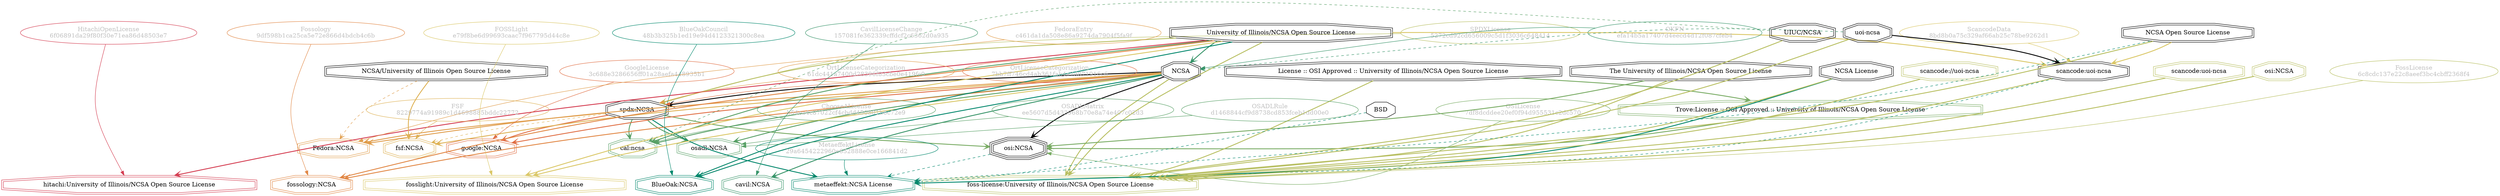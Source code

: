 strict digraph {
    node [shape=box];
    graph [splines=curved];
    3032 [label="SPDXLicense\n5272cd92cd656009c5d1f3036c648414"
         ,fontcolor=gray
         ,color="#b8bf62"
         ,fillcolor="beige;1"
         ,shape=ellipse];
    3033 [label="spdx:NCSA"
         ,shape=doubleoctagon];
    3034 [label=NCSA
         ,shape=doubleoctagon];
    3035 [label="University of Illinois/NCSA Open Source License"
         ,shape=doubleoctagon];
    5184 [label="OSILicense\n7df8dcddee20ef0f94d955531c2dc570"
         ,fontcolor=gray
         ,color="#78ab63"
         ,fillcolor="beige;1"
         ,shape=ellipse];
    5185 [label="osi:NCSA"
         ,shape=tripleoctagon];
    5186 [label="The University of Illinois/NCSA Open Source License"
         ,shape=doubleoctagon];
    5187 [label="Trove:License :: OSI Approved :: University of Illinois/NCSA Open Source License"
         ,color="#78ab63"
         ,shape=doubleoctagon];
    5188 [label="License :: OSI Approved :: University of Illinois/NCSA Open Source License"
         ,shape=doubleoctagon];
    5554 [label="GoogleLicense\n3c688e3286656ff01a28aefa448935b1"
         ,fontcolor=gray
         ,color="#e06f45"
         ,fillcolor="beige;1"
         ,shape=ellipse];
    5555 [label="google:NCSA"
         ,color="#e06f45"
         ,shape=doubleoctagon];
    5935 [label=BSD,shape=octagon];
    8178 [label="FedoraEntry\nc461da1da508e86a9274da7904f5fa9f"
         ,fontcolor=gray
         ,color="#e09d4b"
         ,fillcolor="beige;1"
         ,shape=ellipse];
    8179 [label="Fedora:NCSA"
         ,color="#e09d4b"
         ,shape=doubleoctagon];
    8180 [label="NCSA/University of Illinois Open Source License"
         ,shape=doubleoctagon];
    8905 [label="BlueOakCouncil\n48b3b325b1ed19e94d4123321300c8ea"
         ,fontcolor=gray
         ,color="#00876c"
         ,fillcolor="beige;1"
         ,shape=ellipse];
    8906 [label="BlueOak:NCSA"
         ,color="#00876c"
         ,shape=doubleoctagon];
    9677 [label="OSADLRule\nd1468844cf9d8738cd853fceb1dd00e0"
         ,fontcolor=gray
         ,color="#58a066"
         ,fillcolor="beige;1"
         ,shape=ellipse];
    9678 [label="osadl:NCSA"
         ,color="#58a066"
         ,shape=doubleoctagon];
    9940 [label="OSADLMatrix\nee5607d5d433968b70e8a74e407c02d3"
         ,fontcolor=gray
         ,color="#58a066"
         ,fillcolor="beige;1"
         ,shape=ellipse];
    10337 [label="FSF\n8229774a91989c1d4698885bddc22772"
          ,fontcolor=gray
          ,color="#deb256"
          ,fillcolor="beige;1"
          ,shape=ellipse];
    10338 [label="fsf:NCSA"
          ,color="#deb256"
          ,shape=doubleoctagon];
    10992 [label="ChooseALicense\nb54ea4c87022cf4cbdd450881b6c72e9"
          ,fontcolor=gray
          ,color="#58a066"
          ,fillcolor="beige;1"
          ,shape=ellipse];
    10993 [label="cal:ncsa"
          ,color="#58a066"
          ,shape=doubleoctagon];
    10994 [label="UIUC/NCSA"
          ,shape=doubleoctagon];
    24876 [label="ScancodeData\n8bd8b0a75c329af66ab25c78be9262d1"
          ,fontcolor=gray
          ,color="#dac767"
          ,fillcolor="beige;1"
          ,shape=ellipse];
    24877 [label="scancode:uoi-ncsa"
          ,shape=doubleoctagon];
    24878 [label="uoi-ncsa"
          ,shape=doubleoctagon];
    24879 [label="NCSA Open Source License"
          ,shape=doubleoctagon];
    26894 [label="Fossology\n9df598b1ca25ca5e72e866d4bdcb4c6b"
          ,fontcolor=gray
          ,color="#e18745"
          ,fillcolor="beige;1"
          ,shape=ellipse];
    26895 [label="fossology:NCSA"
          ,color="#e18745"
          ,shape=doubleoctagon];
    28341 [label="OKFN\nefa14b5a17407d4eecd4d12f087cfeb4"
          ,fontcolor=gray
          ,color="#379469"
          ,fillcolor="beige;1"
          ,shape=ellipse];
    35091 [label="OrtLicenseCategorization\n7bb7ff746cd4ab361fab4a2d871916c6"
          ,fontcolor=gray
          ,color="#e06f45"
          ,fillcolor="beige;1"
          ,shape=ellipse];
    36216 [label="OrtLicenseCategorization\n61dc441a7400d28396f83cbe0e419fc0"
          ,fontcolor=gray
          ,color="#e09d4b"
          ,fillcolor="beige;1"
          ,shape=ellipse];
    37237 [label="CavilLicenseChange\n157081fe362339cffdcf2c6362d0a935"
          ,fontcolor=gray
          ,color="#379469"
          ,fillcolor="beige;1"
          ,shape=ellipse];
    37238 [label="cavil:NCSA"
          ,color="#379469"
          ,shape=doubleoctagon];
    45997 [label="MetaeffektLicense\n29a6454222960e652888e0ce166841d2"
          ,fontcolor=gray
          ,color="#00876c"
          ,fillcolor="beige;1"
          ,shape=ellipse];
    45998 [label="metaeffekt:NCSA License"
          ,color="#00876c"
          ,shape=doubleoctagon];
    45999 [label="NCSA License"
          ,shape=doubleoctagon];
    50735 [label="FossLicense\n6c8cdc137e22c8aeef3bc4cbff2368f4"
          ,fontcolor=gray
          ,color="#b8bf62"
          ,fillcolor="beige;1"
          ,shape=ellipse];
    50736 [label="foss-license:University of Illinois/NCSA Open Source License"
          ,color="#b8bf62"
          ,shape=doubleoctagon];
    50737 [label="scancode://uoi-ncsa"
          ,color="#b8bf62"
          ,shape=doubleoctagon];
    50738 [label="scancode:uoi-ncsa"
          ,color="#b8bf62"
          ,shape=doubleoctagon];
    50739 [label="osi:NCSA"
          ,color="#b8bf62"
          ,shape=doubleoctagon];
    51091 [label="FOSSLight\ne79f8be6d99693caac7f967795d44c8e"
          ,fontcolor=gray
          ,color="#dac767"
          ,fillcolor="beige;1"
          ,shape=ellipse];
    51092 [label="fosslight:University of Illinois/NCSA Open Source License"
          ,color="#dac767"
          ,shape=doubleoctagon];
    52171 [label="HitachiOpenLicense\n6f06891da29f80f30e71ea86d48503e7"
          ,fontcolor=gray
          ,color="#d43d51"
          ,fillcolor="beige;1"
          ,shape=ellipse];
    52172 [label="hitachi:University of Illinois/NCSA Open Source License"
          ,color="#d43d51"
          ,shape=doubleoctagon];
    3032 -> 3033 [weight=0.5
                 ,color="#b8bf62"];
    3033 -> 5185 [style=bold
                 ,arrowhead=vee
                 ,weight=0.7
                 ,color="#78ab63"];
    3033 -> 5555 [style=bold
                 ,arrowhead=vee
                 ,weight=0.7
                 ,color="#e06f45"];
    3033 -> 8179 [style=bold
                 ,arrowhead=vee
                 ,weight=0.7
                 ,color="#e09d4b"];
    3033 -> 9678 [style=bold
                 ,arrowhead=vee
                 ,weight=0.7
                 ,color="#58a066"];
    3033 -> 10338 [style=dashed
                  ,arrowhead=vee
                  ,weight=0.5
                  ,color="#deb256"];
    3033 -> 10993 [style=bold
                  ,arrowhead=vee
                  ,weight=0.7
                  ,color="#58a066"];
    3033 -> 45998 [style=bold
                  ,arrowhead=vee
                  ,weight=0.7
                  ,color="#00876c"];
    3034 -> 3033 [style=bold
                 ,arrowhead=vee
                 ,weight=0.7];
    3034 -> 5185 [style=bold
                 ,arrowhead=vee
                 ,weight=0.7];
    3034 -> 5555 [style=bold
                 ,arrowhead=vee
                 ,weight=0.7
                 ,color="#e06f45"];
    3034 -> 8179 [style=bold
                 ,arrowhead=vee
                 ,weight=0.7
                 ,color="#e09d4b"];
    3034 -> 8179 [style=bold
                 ,arrowhead=vee
                 ,weight=0.7
                 ,color="#e09d4b"];
    3034 -> 8906 [style=bold
                 ,arrowhead=vee
                 ,weight=0.7
                 ,color="#00876c"];
    3034 -> 9678 [style=bold
                 ,arrowhead=vee
                 ,weight=0.7
                 ,color="#58a066"];
    3034 -> 10338 [style=bold
                  ,arrowhead=vee
                  ,weight=0.7
                  ,color="#deb256"];
    3034 -> 10993 [style=bold
                  ,arrowhead=vee
                  ,weight=0.7
                  ,color="#58a066"];
    3034 -> 26895 [style=bold
                  ,arrowhead=vee
                  ,weight=0.7
                  ,color="#e18745"];
    3034 -> 37238 [style=bold
                  ,arrowhead=vee
                  ,weight=0.7
                  ,color="#379469"];
    3034 -> 37238 [style=bold
                  ,arrowhead=vee
                  ,weight=0.7
                  ,color="#379469"];
    3034 -> 50736 [style=bold
                  ,arrowhead=vee
                  ,weight=0.7
                  ,color="#b8bf62"];
    3034 -> 51092 [style=bold
                  ,arrowhead=vee
                  ,weight=0.7
                  ,color="#dac767"];
    3035 -> 3033 [style=bold
                 ,arrowhead=vee
                 ,weight=0.7
                 ,color="#b8bf62"];
    3035 -> 3034 [style=bold
                 ,arrowhead=vee
                 ,weight=0.7
                 ,color="#379469"];
    3035 -> 8906 [style=bold
                 ,arrowhead=vee
                 ,weight=0.7
                 ,color="#00876c"];
    3035 -> 10993 [style=bold
                  ,arrowhead=vee
                  ,weight=0.7
                  ,color="#58a066"];
    3035 -> 24877 [style=bold
                  ,arrowhead=vee
                  ,weight=0.7
                  ,color="#dac767"];
    3035 -> 26895 [style=bold
                  ,arrowhead=vee
                  ,weight=0.7
                  ,color="#e18745"];
    3035 -> 50736 [style=bold
                  ,arrowhead=vee
                  ,weight=0.7
                  ,color="#b8bf62"];
    3035 -> 51092 [style=bold
                  ,arrowhead=vee
                  ,weight=0.7
                  ,color="#dac767"];
    3035 -> 52172 [style=bold
                  ,arrowhead=vee
                  ,weight=0.7
                  ,color="#d43d51"];
    5184 -> 5185 [weight=0.5
                 ,color="#78ab63"];
    5185 -> 45998 [style=dashed
                  ,arrowhead=vee
                  ,weight=0.5
                  ,color="#00876c"];
    5186 -> 5185 [style=bold
                 ,arrowhead=vee
                 ,weight=0.7
                 ,color="#78ab63"];
    5186 -> 50736 [style=bold
                  ,arrowhead=vee
                  ,weight=0.7
                  ,color="#b8bf62"];
    5187 -> 5185 [style=bold
                 ,arrowhead=vee
                 ,weight=0.7
                 ,color="#78ab63"];
    5188 -> 5187 [style=bold
                 ,arrowhead=vee
                 ,weight=0.7
                 ,color="#78ab63"];
    5188 -> 50736 [style=bold
                  ,arrowhead=vee
                  ,weight=0.7
                  ,color="#b8bf62"];
    5554 -> 5555 [weight=0.5
                 ,color="#e06f45"];
    5935 -> 45998 [style=dashed
                  ,arrowhead=vee
                  ,weight=0.5
                  ,color="#00876c"];
    8178 -> 8179 [weight=0.5
                 ,color="#e09d4b"];
    8180 -> 8179 [style=dashed
                 ,arrowhead=vee
                 ,weight=0.5
                 ,color="#e09d4b"];
    8180 -> 10338 [style=bold
                  ,arrowhead=vee
                  ,weight=0.7
                  ,color="#deb256"];
    8905 -> 8906 [weight=0.5
                 ,color="#00876c"];
    9677 -> 9678 [weight=0.5
                 ,color="#58a066"];
    9940 -> 9678 [weight=0.5
                 ,color="#58a066"];
    10337 -> 10338 [weight=0.5
                   ,color="#deb256"];
    10992 -> 10993 [weight=0.5
                   ,color="#58a066"];
    10994 -> 10993 [style=dashed
                   ,arrowhead=vee
                   ,weight=0.5
                   ,color="#58a066"];
    10994 -> 50736 [style=bold
                   ,arrowhead=vee
                   ,weight=0.7
                   ,color="#b8bf62"];
    24876 -> 24877 [weight=0.5
                   ,color="#dac767"];
    24877 -> 45998 [style=dashed
                   ,arrowhead=vee
                   ,weight=0.5
                   ,color="#00876c"];
    24877 -> 50736 [style=bold
                   ,arrowhead=vee
                   ,weight=0.7
                   ,color="#b8bf62"];
    24878 -> 3034 [style=dashed
                  ,arrowhead=vee
                  ,weight=0.5
                  ,color="#379469"];
    24878 -> 24877 [style=bold
                   ,arrowhead=vee
                   ,weight=0.7];
    24878 -> 50736 [style=bold
                   ,arrowhead=vee
                   ,weight=0.7
                   ,color="#b8bf62"];
    24879 -> 24877 [style=bold
                   ,arrowhead=vee
                   ,weight=0.7
                   ,color="#dac767"];
    24879 -> 45998 [style=dashed
                   ,arrowhead=vee
                   ,weight=0.5
                   ,color="#00876c"];
    24879 -> 50736 [style=bold
                   ,arrowhead=vee
                   ,weight=0.7
                   ,color="#b8bf62"];
    26894 -> 26895 [weight=0.5
                   ,color="#e18745"];
    28341 -> 3034 [weight=0.5
                  ,color="#379469"];
    35091 -> 3033 [weight=0.5
                  ,color="#e06f45"];
    36216 -> 3033 [weight=0.5
                  ,color="#e09d4b"];
    37237 -> 37238 [weight=0.5
                   ,color="#379469"];
    45997 -> 45998 [weight=0.5
                   ,color="#00876c"];
    45999 -> 45998 [style=bold
                   ,arrowhead=vee
                   ,weight=0.7
                   ,color="#00876c"];
    45999 -> 45998 [style=bold
                   ,arrowhead=vee
                   ,weight=0.7
                   ,color="#00876c"];
    45999 -> 50736 [style=bold
                   ,arrowhead=vee
                   ,weight=0.7
                   ,color="#b8bf62"];
    50735 -> 50736 [weight=0.5
                   ,color="#b8bf62"];
    50737 -> 50736 [style=bold
                   ,arrowhead=vee
                   ,weight=0.7
                   ,color="#b8bf62"];
    50738 -> 50736 [style=bold
                   ,arrowhead=vee
                   ,weight=0.7
                   ,color="#b8bf62"];
    50739 -> 50736 [style=bold
                   ,arrowhead=vee
                   ,weight=0.7
                   ,color="#b8bf62"];
    51091 -> 51092 [weight=0.5
                   ,color="#dac767"];
    52171 -> 52172 [weight=0.5
                   ,color="#d43d51"];
}
